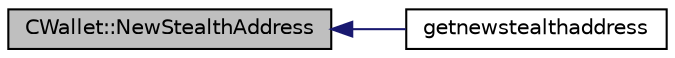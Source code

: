 digraph "CWallet::NewStealthAddress"
{
  edge [fontname="Helvetica",fontsize="10",labelfontname="Helvetica",labelfontsize="10"];
  node [fontname="Helvetica",fontsize="10",shape=record];
  rankdir="LR";
  Node1255 [label="CWallet::NewStealthAddress",height=0.2,width=0.4,color="black", fillcolor="grey75", style="filled", fontcolor="black"];
  Node1255 -> Node1256 [dir="back",color="midnightblue",fontsize="10",style="solid",fontname="Helvetica"];
  Node1256 [label="getnewstealthaddress",height=0.2,width=0.4,color="black", fillcolor="white", style="filled",URL="$df/d1d/rpcwallet_8cpp.html#a59139de50de79af3d3960ddbb5ee5340"];
}
